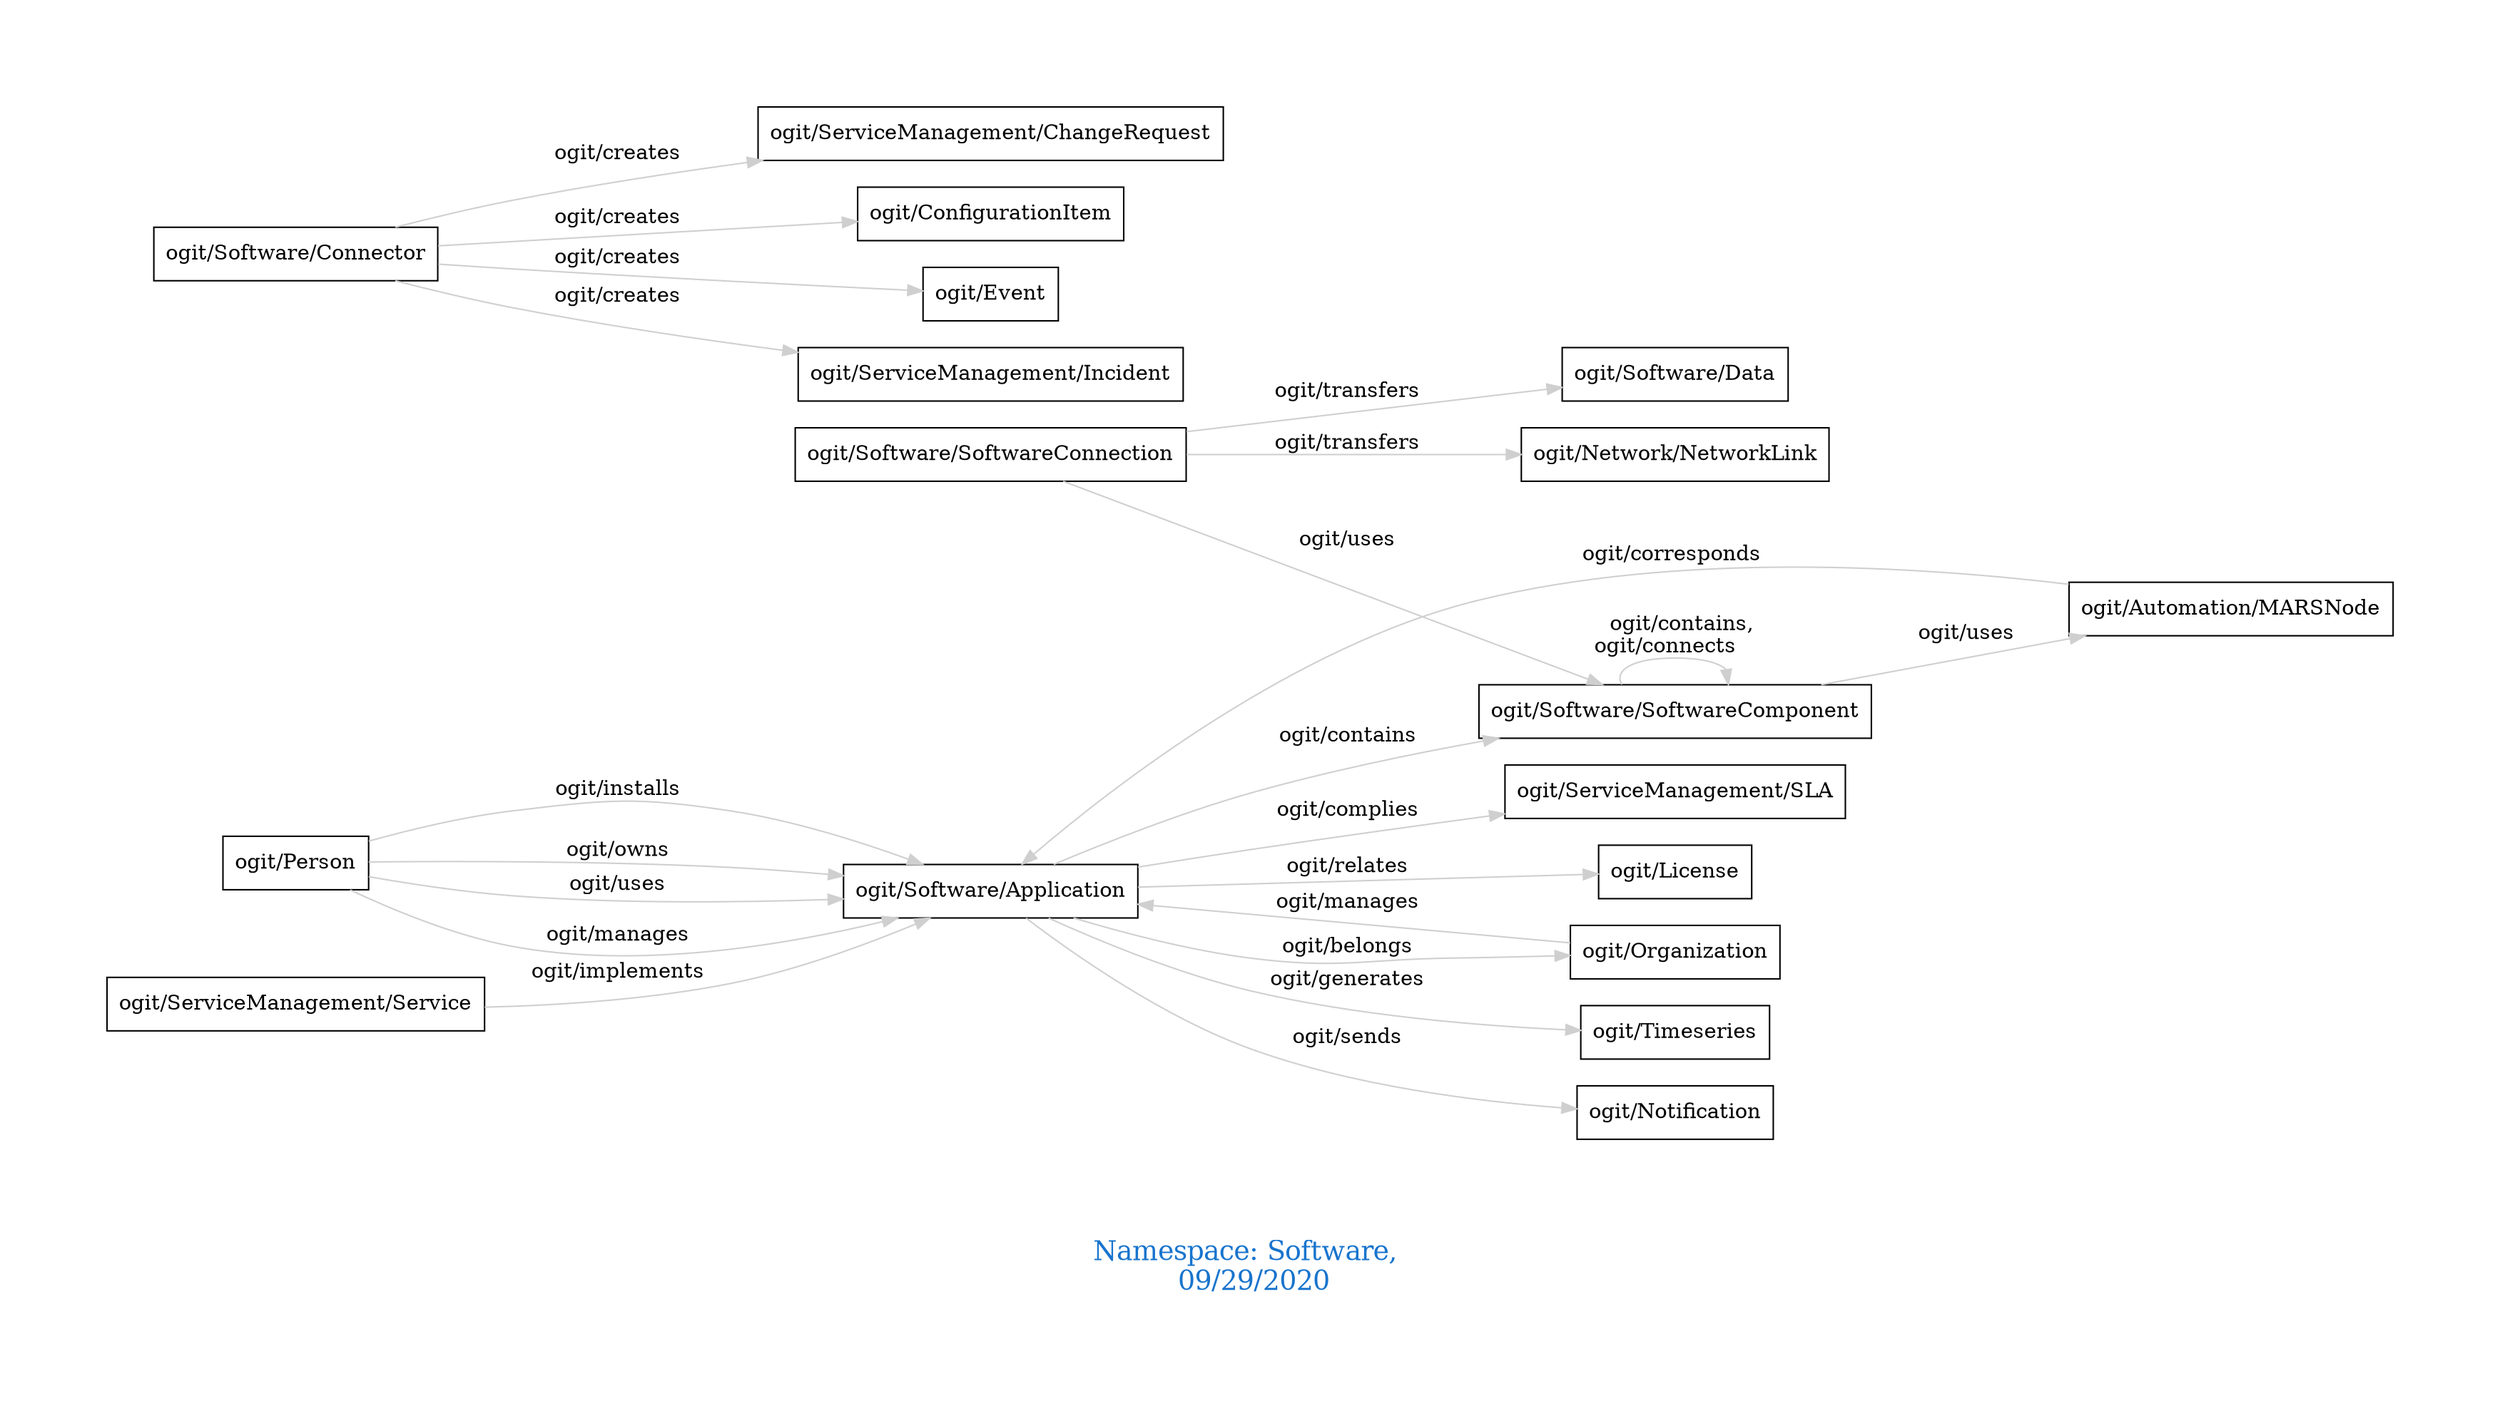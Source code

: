 digraph OGIT_ontology {
 graph [ rankdir= LR,pad=1 
fontsize = 18,
fontcolor= dodgerblue3,label = "\n\n\nNamespace: Software, \n 09/29/2020"];
node[shape=polygon];
edge [  color="gray81"];

   "ogit/Software/Application" -> "ogit/Software/SoftwareComponent" [label="   ogit/contains    "];
   "ogit/Organization" -> "ogit/Software/Application" [label="   ogit/manages    "];
   "ogit/Person" -> "ogit/Software/Application" [label="   ogit/manages    "];
   "ogit/Software/Application" -> "ogit/Timeseries" [label="   ogit/generates    "];
   "ogit/Software/Application" -> "ogit/Notification" [label="   ogit/sends    "];
   "ogit/Software/Connector" -> "ogit/ServiceManagement/ChangeRequest" [label="   ogit/creates    "];
   "ogit/Software/Connector" -> "ogit/ConfigurationItem" [label="   ogit/creates    "];
   "ogit/Software/Connector" -> "ogit/Event" [label="   ogit/creates    "];
   "ogit/Software/Connector" -> "ogit/ServiceManagement/Incident" [label="   ogit/creates    "];
   "ogit/Software/Application" -> "ogit/ServiceManagement/SLA" [label="   ogit/complies    "];
   "ogit/Automation/MARSNode" -> "ogit/Software/Application" [label="   ogit/corresponds    "];
   "ogit/Person" -> "ogit/Software/Application" [label="   ogit/installs    "];
   "ogit/Software/SoftwareConnection" -> "ogit/Software/Data" [label="   ogit/transfers    "];
   "ogit/Software/SoftwareConnection" -> "ogit/Network/NetworkLink" [label="   ogit/transfers    "];
   "ogit/ServiceManagement/Service" -> "ogit/Software/Application" [label="   ogit/implements    "];
   "ogit/Person" -> "ogit/Software/Application" [label="   ogit/owns    "];
   "ogit/Software/Application" -> "ogit/Organization" [label="   ogit/belongs    "];
   "ogit/Software/SoftwareComponent" -> "ogit/Automation/MARSNode" [label="   ogit/uses    "];
   "ogit/Software/SoftwareConnection" -> "ogit/Software/SoftwareComponent" [label="   ogit/uses    "];
   "ogit/Person" -> "ogit/Software/Application" [label="   ogit/uses    "];
   "ogit/Software/Application" -> "ogit/License" [label="   ogit/relates    "];
   "ogit/Software/SoftwareComponent" -> "ogit/Software/SoftwareComponent" [label="   ogit/contains, \n ogit/connects    "];
}
